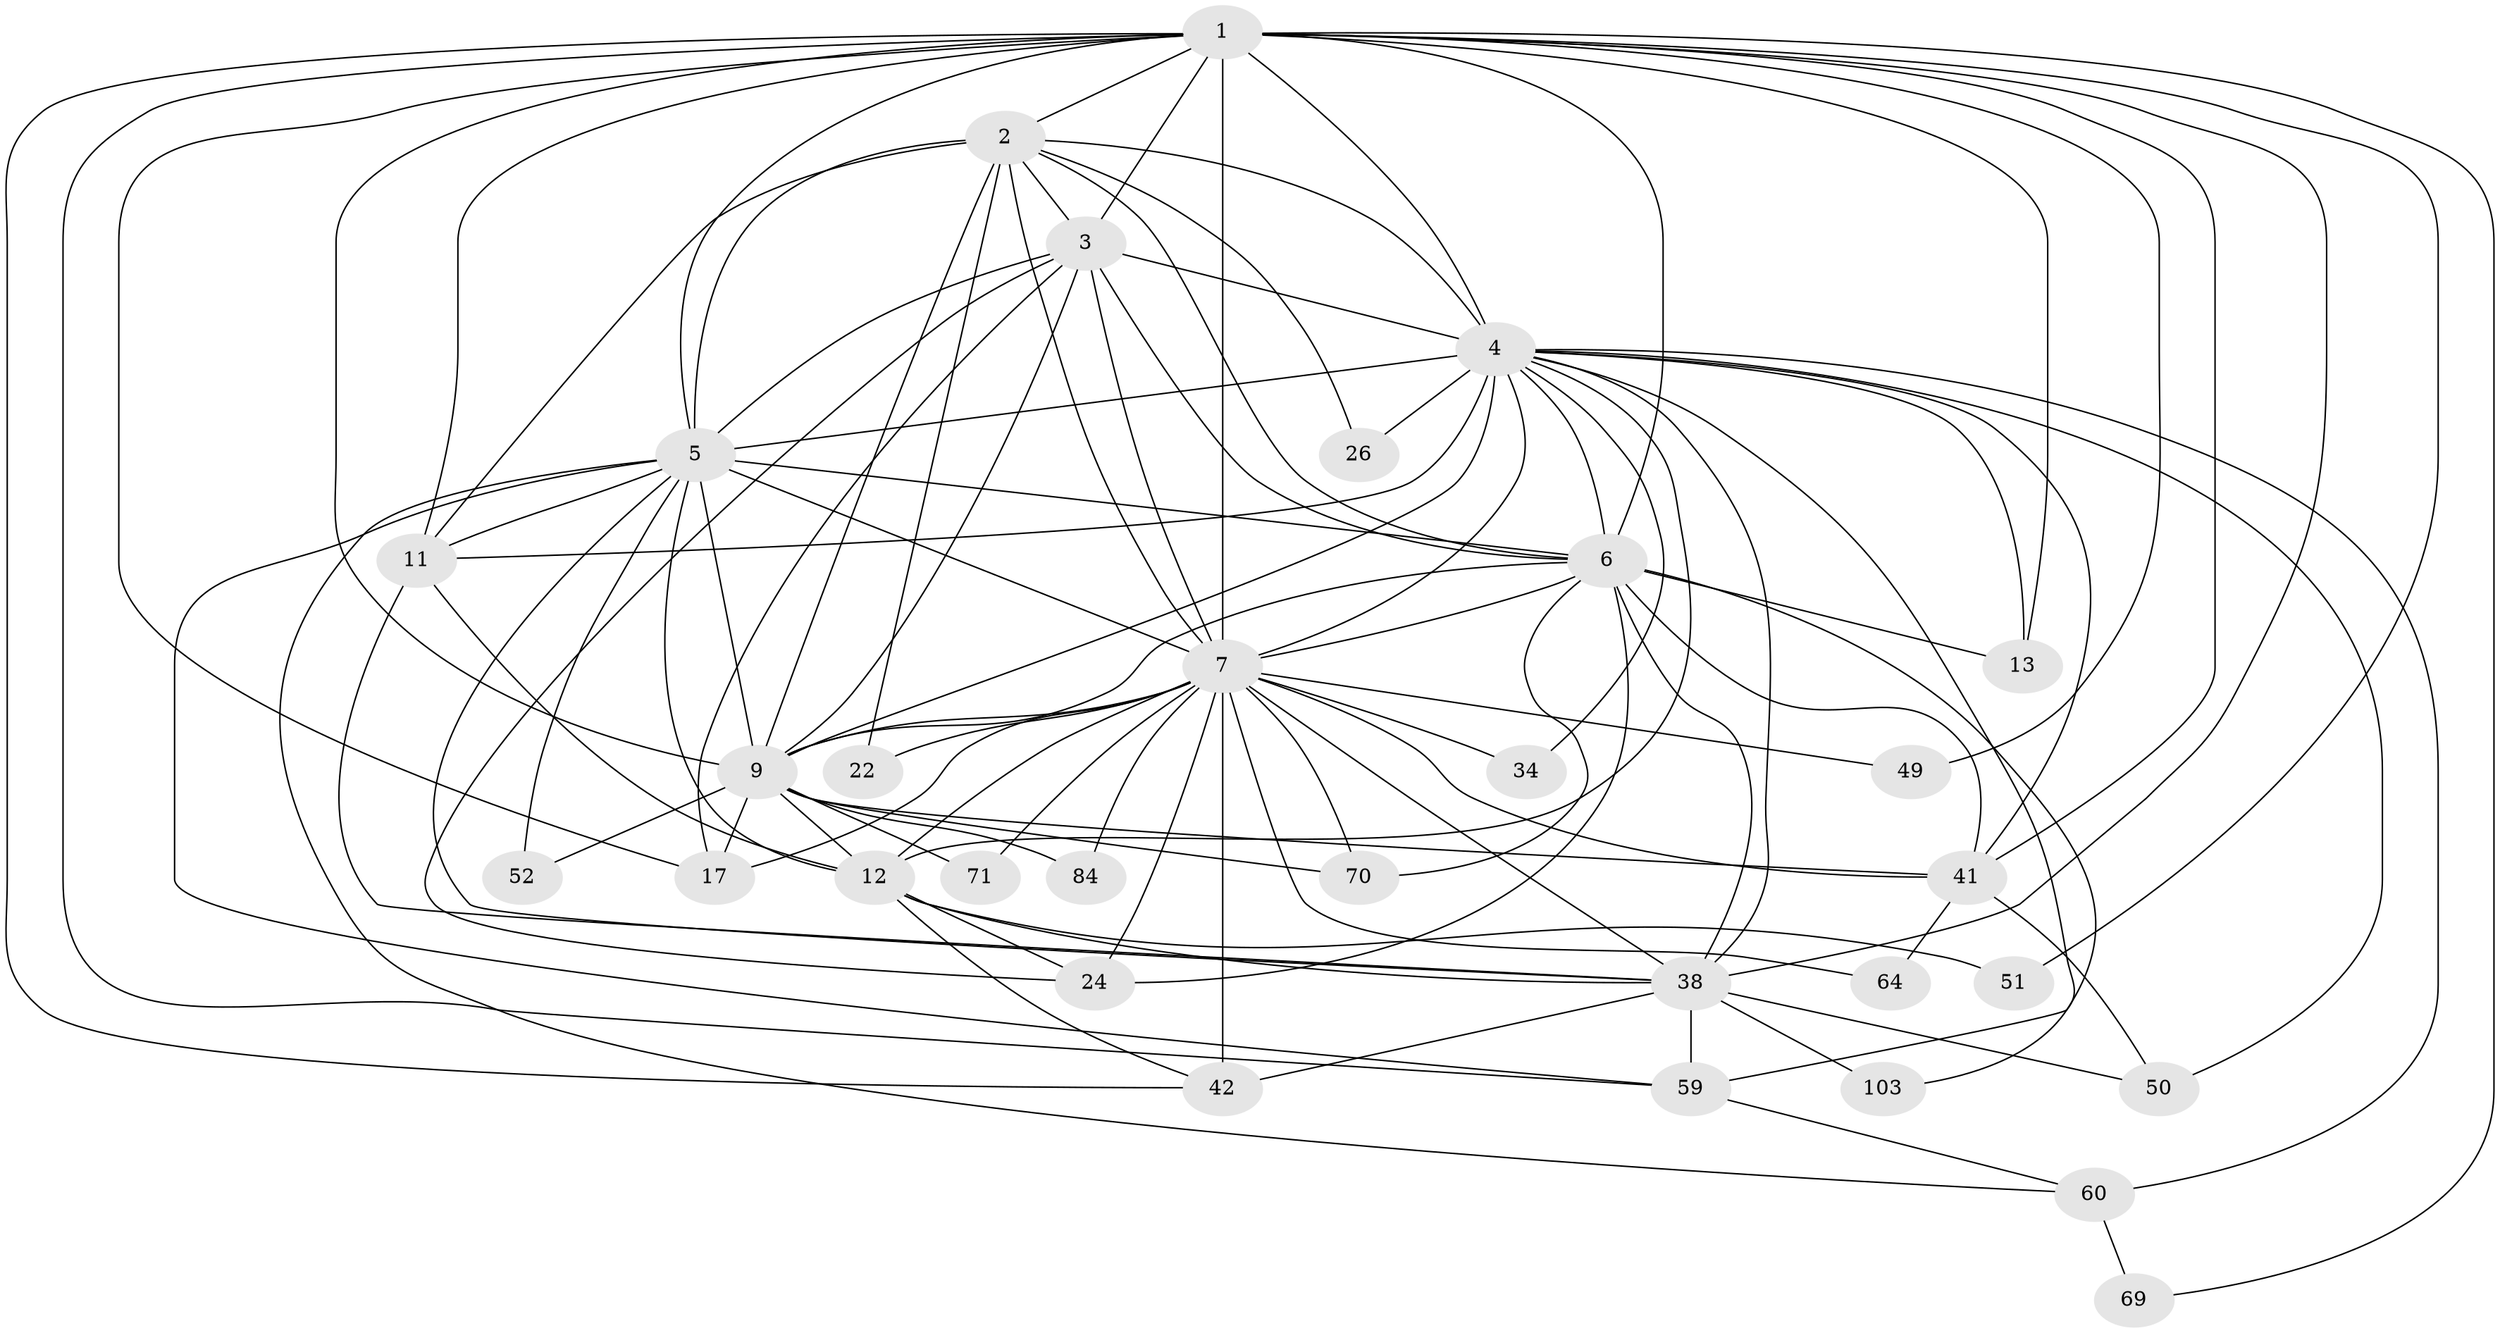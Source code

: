 // original degree distribution, {28: 0.009615384615384616, 13: 0.019230769230769232, 16: 0.009615384615384616, 12: 0.009615384615384616, 19: 0.009615384615384616, 25: 0.009615384615384616, 26: 0.009615384615384616, 14: 0.009615384615384616, 15: 0.009615384615384616, 6: 0.038461538461538464, 10: 0.009615384615384616, 3: 0.23076923076923078, 5: 0.028846153846153848, 2: 0.4807692307692308, 4: 0.07692307692307693, 9: 0.019230769230769232, 7: 0.019230769230769232}
// Generated by graph-tools (version 1.1) at 2025/17/03/04/25 18:17:57]
// undirected, 31 vertices, 99 edges
graph export_dot {
graph [start="1"]
  node [color=gray90,style=filled];
  1 [super="+75+67+57"];
  2;
  3 [super="+43+40"];
  4 [super="+8+29+16"];
  5 [super="+36+66+54"];
  6;
  7 [super="+48+88+18+39+47+56+10+19+31"];
  9 [super="+21+14+93+23"];
  11 [super="+20+46+30"];
  12 [super="+89+58"];
  13 [super="+27"];
  17 [super="+77"];
  22;
  24 [super="+45+85"];
  26;
  34;
  38 [super="+65+91"];
  41 [super="+101"];
  42 [super="+78+74"];
  49;
  50;
  51;
  52;
  59 [super="+72"];
  60 [super="+79"];
  64;
  69;
  70 [super="+81"];
  71;
  84;
  103;
  1 -- 2;
  1 -- 3;
  1 -- 4 [weight=4];
  1 -- 5;
  1 -- 6;
  1 -- 7 [weight=5];
  1 -- 9 [weight=5];
  1 -- 11 [weight=2];
  1 -- 13;
  1 -- 17;
  1 -- 42 [weight=2];
  1 -- 49;
  1 -- 51;
  1 -- 69;
  1 -- 38;
  1 -- 59;
  1 -- 41;
  2 -- 3;
  2 -- 4 [weight=2];
  2 -- 5;
  2 -- 6;
  2 -- 7 [weight=3];
  2 -- 9;
  2 -- 11;
  2 -- 22;
  2 -- 26;
  3 -- 4 [weight=3];
  3 -- 5;
  3 -- 6 [weight=3];
  3 -- 7 [weight=3];
  3 -- 9 [weight=3];
  3 -- 17;
  3 -- 24;
  4 -- 5 [weight=2];
  4 -- 6 [weight=2];
  4 -- 7 [weight=4];
  4 -- 9 [weight=2];
  4 -- 13;
  4 -- 26;
  4 -- 34;
  4 -- 38;
  4 -- 41;
  4 -- 50;
  4 -- 59;
  4 -- 11;
  4 -- 12;
  4 -- 60;
  5 -- 6 [weight=2];
  5 -- 7 [weight=6];
  5 -- 9;
  5 -- 12;
  5 -- 38;
  5 -- 52;
  5 -- 59;
  5 -- 60;
  5 -- 11;
  6 -- 7 [weight=7];
  6 -- 9;
  6 -- 70;
  6 -- 103;
  6 -- 13 [weight=2];
  6 -- 41;
  6 -- 38 [weight=2];
  6 -- 24;
  7 -- 9 [weight=7];
  7 -- 22;
  7 -- 84 [weight=2];
  7 -- 71;
  7 -- 41;
  7 -- 12;
  7 -- 70 [weight=2];
  7 -- 38;
  7 -- 64;
  7 -- 34;
  7 -- 42 [weight=3];
  7 -- 49;
  7 -- 24;
  7 -- 17;
  9 -- 12;
  9 -- 70;
  9 -- 71;
  9 -- 41;
  9 -- 84;
  9 -- 52;
  9 -- 17;
  11 -- 12;
  11 -- 38;
  12 -- 24;
  12 -- 51;
  12 -- 38 [weight=2];
  12 -- 42;
  38 -- 50;
  38 -- 42;
  38 -- 59;
  38 -- 103;
  41 -- 50;
  41 -- 64;
  59 -- 60;
  60 -- 69;
}

